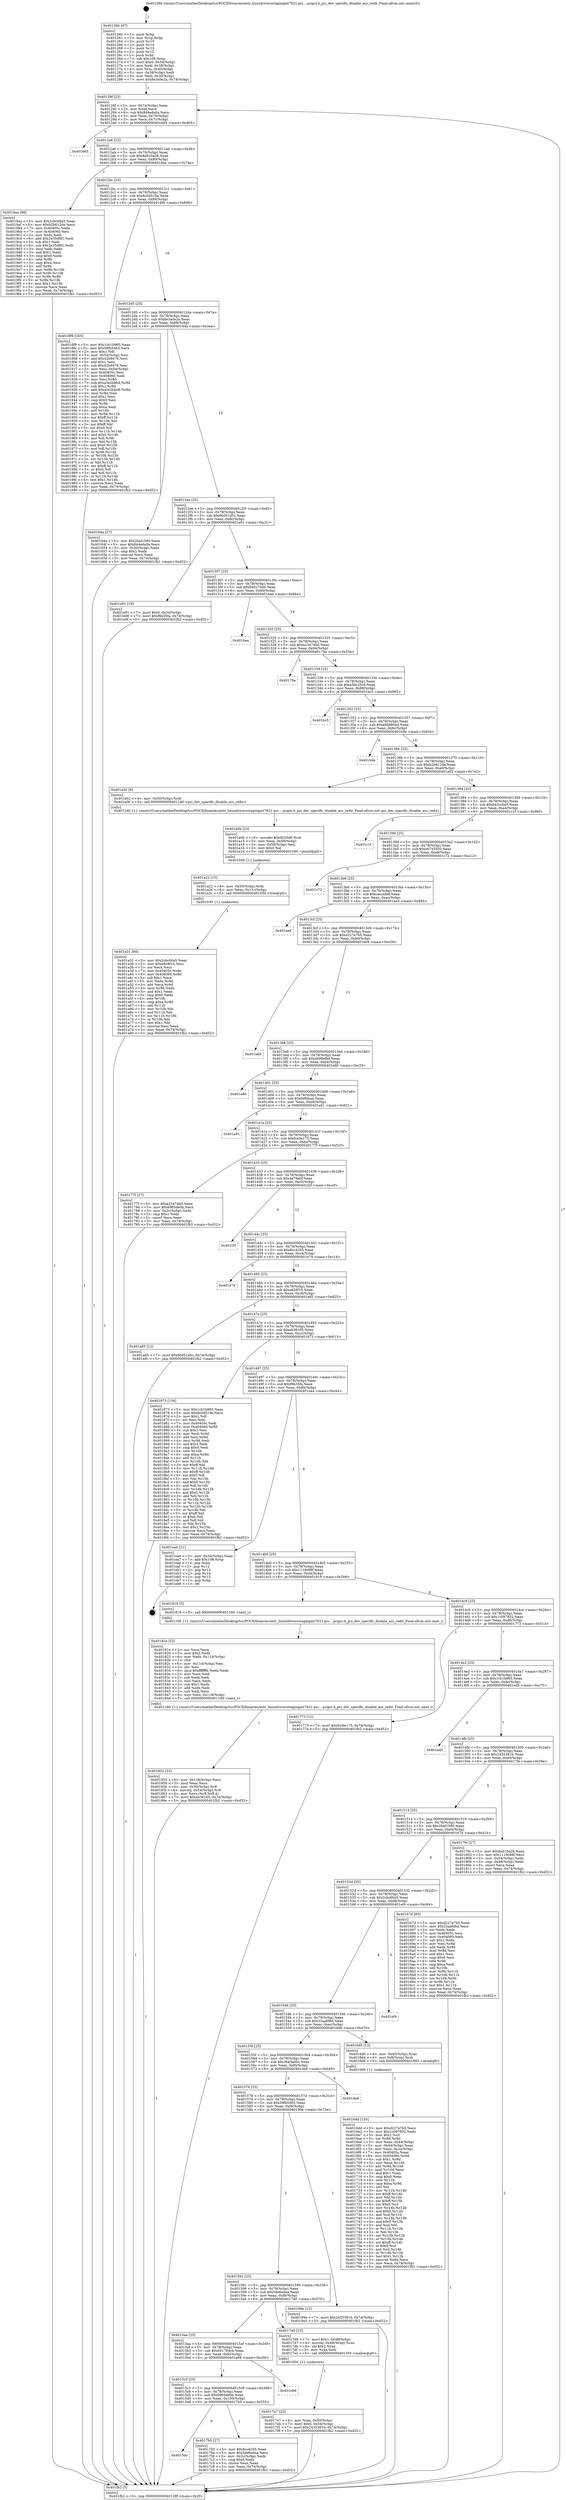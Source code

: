 digraph "0x401260" {
  label = "0x401260 (/mnt/c/Users/mathe/Desktop/tcc/POCII/binaries/extr_linuxdriversstagingmt7621-pci....pcipci.h_pci_dev_specific_disable_acs_redir_Final-ollvm.out::main(0))"
  labelloc = "t"
  node[shape=record]

  Entry [label="",width=0.3,height=0.3,shape=circle,fillcolor=black,style=filled]
  "0x40128f" [label="{
     0x40128f [23]\l
     | [instrs]\l
     &nbsp;&nbsp;0x40128f \<+3\>: mov -0x74(%rbp),%eax\l
     &nbsp;&nbsp;0x401292 \<+2\>: mov %eax,%ecx\l
     &nbsp;&nbsp;0x401294 \<+6\>: sub $0x844eda0a,%ecx\l
     &nbsp;&nbsp;0x40129a \<+3\>: mov %eax,-0x78(%rbp)\l
     &nbsp;&nbsp;0x40129d \<+3\>: mov %ecx,-0x7c(%rbp)\l
     &nbsp;&nbsp;0x4012a0 \<+6\>: je 0000000000401665 \<main+0x405\>\l
  }"]
  "0x401665" [label="{
     0x401665\l
  }", style=dashed]
  "0x4012a6" [label="{
     0x4012a6 [22]\l
     | [instrs]\l
     &nbsp;&nbsp;0x4012a6 \<+5\>: jmp 00000000004012ab \<main+0x4b\>\l
     &nbsp;&nbsp;0x4012ab \<+3\>: mov -0x78(%rbp),%eax\l
     &nbsp;&nbsp;0x4012ae \<+5\>: sub $0x8a910a28,%eax\l
     &nbsp;&nbsp;0x4012b3 \<+3\>: mov %eax,-0x80(%rbp)\l
     &nbsp;&nbsp;0x4012b6 \<+6\>: je 00000000004019aa \<main+0x74a\>\l
  }"]
  Exit [label="",width=0.3,height=0.3,shape=circle,fillcolor=black,style=filled,peripheries=2]
  "0x4019aa" [label="{
     0x4019aa [88]\l
     | [instrs]\l
     &nbsp;&nbsp;0x4019aa \<+5\>: mov $0x2cbc66a5,%eax\l
     &nbsp;&nbsp;0x4019af \<+5\>: mov $0xb2b612de,%ecx\l
     &nbsp;&nbsp;0x4019b4 \<+7\>: mov 0x40405c,%edx\l
     &nbsp;&nbsp;0x4019bb \<+7\>: mov 0x404060,%esi\l
     &nbsp;&nbsp;0x4019c2 \<+2\>: mov %edx,%edi\l
     &nbsp;&nbsp;0x4019c4 \<+6\>: add $0x2e35d9f1,%edi\l
     &nbsp;&nbsp;0x4019ca \<+3\>: sub $0x1,%edi\l
     &nbsp;&nbsp;0x4019cd \<+6\>: sub $0x2e35d9f1,%edi\l
     &nbsp;&nbsp;0x4019d3 \<+3\>: imul %edi,%edx\l
     &nbsp;&nbsp;0x4019d6 \<+3\>: and $0x1,%edx\l
     &nbsp;&nbsp;0x4019d9 \<+3\>: cmp $0x0,%edx\l
     &nbsp;&nbsp;0x4019dc \<+4\>: sete %r8b\l
     &nbsp;&nbsp;0x4019e0 \<+3\>: cmp $0xa,%esi\l
     &nbsp;&nbsp;0x4019e3 \<+4\>: setl %r9b\l
     &nbsp;&nbsp;0x4019e7 \<+3\>: mov %r8b,%r10b\l
     &nbsp;&nbsp;0x4019ea \<+3\>: and %r9b,%r10b\l
     &nbsp;&nbsp;0x4019ed \<+3\>: xor %r9b,%r8b\l
     &nbsp;&nbsp;0x4019f0 \<+3\>: or %r8b,%r10b\l
     &nbsp;&nbsp;0x4019f3 \<+4\>: test $0x1,%r10b\l
     &nbsp;&nbsp;0x4019f7 \<+3\>: cmovne %ecx,%eax\l
     &nbsp;&nbsp;0x4019fa \<+3\>: mov %eax,-0x74(%rbp)\l
     &nbsp;&nbsp;0x4019fd \<+5\>: jmp 0000000000401fb2 \<main+0xd52\>\l
  }"]
  "0x4012bc" [label="{
     0x4012bc [25]\l
     | [instrs]\l
     &nbsp;&nbsp;0x4012bc \<+5\>: jmp 00000000004012c1 \<main+0x61\>\l
     &nbsp;&nbsp;0x4012c1 \<+3\>: mov -0x78(%rbp),%eax\l
     &nbsp;&nbsp;0x4012c4 \<+5\>: sub $0x8c0d519a,%eax\l
     &nbsp;&nbsp;0x4012c9 \<+6\>: mov %eax,-0x84(%rbp)\l
     &nbsp;&nbsp;0x4012cf \<+6\>: je 00000000004018f9 \<main+0x699\>\l
  }"]
  "0x401a31" [label="{
     0x401a31 [84]\l
     | [instrs]\l
     &nbsp;&nbsp;0x401a31 \<+5\>: mov $0x2cbc66a5,%eax\l
     &nbsp;&nbsp;0x401a36 \<+5\>: mov $0xe828f10,%esi\l
     &nbsp;&nbsp;0x401a3b \<+2\>: xor %ecx,%ecx\l
     &nbsp;&nbsp;0x401a3d \<+7\>: mov 0x40405c,%edx\l
     &nbsp;&nbsp;0x401a44 \<+8\>: mov 0x404060,%r8d\l
     &nbsp;&nbsp;0x401a4c \<+3\>: sub $0x1,%ecx\l
     &nbsp;&nbsp;0x401a4f \<+3\>: mov %edx,%r9d\l
     &nbsp;&nbsp;0x401a52 \<+3\>: add %ecx,%r9d\l
     &nbsp;&nbsp;0x401a55 \<+4\>: imul %r9d,%edx\l
     &nbsp;&nbsp;0x401a59 \<+3\>: and $0x1,%edx\l
     &nbsp;&nbsp;0x401a5c \<+3\>: cmp $0x0,%edx\l
     &nbsp;&nbsp;0x401a5f \<+4\>: sete %r10b\l
     &nbsp;&nbsp;0x401a63 \<+4\>: cmp $0xa,%r8d\l
     &nbsp;&nbsp;0x401a67 \<+4\>: setl %r11b\l
     &nbsp;&nbsp;0x401a6b \<+3\>: mov %r10b,%bl\l
     &nbsp;&nbsp;0x401a6e \<+3\>: and %r11b,%bl\l
     &nbsp;&nbsp;0x401a71 \<+3\>: xor %r11b,%r10b\l
     &nbsp;&nbsp;0x401a74 \<+3\>: or %r10b,%bl\l
     &nbsp;&nbsp;0x401a77 \<+3\>: test $0x1,%bl\l
     &nbsp;&nbsp;0x401a7a \<+3\>: cmovne %esi,%eax\l
     &nbsp;&nbsp;0x401a7d \<+3\>: mov %eax,-0x74(%rbp)\l
     &nbsp;&nbsp;0x401a80 \<+5\>: jmp 0000000000401fb2 \<main+0xd52\>\l
  }"]
  "0x4018f9" [label="{
     0x4018f9 [165]\l
     | [instrs]\l
     &nbsp;&nbsp;0x4018f9 \<+5\>: mov $0x1cb1b965,%eax\l
     &nbsp;&nbsp;0x4018fe \<+5\>: mov $0x59fb5463,%ecx\l
     &nbsp;&nbsp;0x401903 \<+2\>: mov $0x1,%dl\l
     &nbsp;&nbsp;0x401905 \<+3\>: mov -0x54(%rbp),%esi\l
     &nbsp;&nbsp;0x401908 \<+6\>: add $0x42b9476,%esi\l
     &nbsp;&nbsp;0x40190e \<+3\>: add $0x1,%esi\l
     &nbsp;&nbsp;0x401911 \<+6\>: sub $0x42b9476,%esi\l
     &nbsp;&nbsp;0x401917 \<+3\>: mov %esi,-0x54(%rbp)\l
     &nbsp;&nbsp;0x40191a \<+7\>: mov 0x40405c,%esi\l
     &nbsp;&nbsp;0x401921 \<+7\>: mov 0x404060,%edi\l
     &nbsp;&nbsp;0x401928 \<+3\>: mov %esi,%r8d\l
     &nbsp;&nbsp;0x40192b \<+7\>: sub $0xa3e2bbb8,%r8d\l
     &nbsp;&nbsp;0x401932 \<+4\>: sub $0x1,%r8d\l
     &nbsp;&nbsp;0x401936 \<+7\>: add $0xa3e2bbb8,%r8d\l
     &nbsp;&nbsp;0x40193d \<+4\>: imul %r8d,%esi\l
     &nbsp;&nbsp;0x401941 \<+3\>: and $0x1,%esi\l
     &nbsp;&nbsp;0x401944 \<+3\>: cmp $0x0,%esi\l
     &nbsp;&nbsp;0x401947 \<+4\>: sete %r9b\l
     &nbsp;&nbsp;0x40194b \<+3\>: cmp $0xa,%edi\l
     &nbsp;&nbsp;0x40194e \<+4\>: setl %r10b\l
     &nbsp;&nbsp;0x401952 \<+3\>: mov %r9b,%r11b\l
     &nbsp;&nbsp;0x401955 \<+4\>: xor $0xff,%r11b\l
     &nbsp;&nbsp;0x401959 \<+3\>: mov %r10b,%bl\l
     &nbsp;&nbsp;0x40195c \<+3\>: xor $0xff,%bl\l
     &nbsp;&nbsp;0x40195f \<+3\>: xor $0x0,%dl\l
     &nbsp;&nbsp;0x401962 \<+3\>: mov %r11b,%r14b\l
     &nbsp;&nbsp;0x401965 \<+4\>: and $0x0,%r14b\l
     &nbsp;&nbsp;0x401969 \<+3\>: and %dl,%r9b\l
     &nbsp;&nbsp;0x40196c \<+3\>: mov %bl,%r15b\l
     &nbsp;&nbsp;0x40196f \<+4\>: and $0x0,%r15b\l
     &nbsp;&nbsp;0x401973 \<+3\>: and %dl,%r10b\l
     &nbsp;&nbsp;0x401976 \<+3\>: or %r9b,%r14b\l
     &nbsp;&nbsp;0x401979 \<+3\>: or %r10b,%r15b\l
     &nbsp;&nbsp;0x40197c \<+3\>: xor %r15b,%r14b\l
     &nbsp;&nbsp;0x40197f \<+3\>: or %bl,%r11b\l
     &nbsp;&nbsp;0x401982 \<+4\>: xor $0xff,%r11b\l
     &nbsp;&nbsp;0x401986 \<+3\>: or $0x0,%dl\l
     &nbsp;&nbsp;0x401989 \<+3\>: and %dl,%r11b\l
     &nbsp;&nbsp;0x40198c \<+3\>: or %r11b,%r14b\l
     &nbsp;&nbsp;0x40198f \<+4\>: test $0x1,%r14b\l
     &nbsp;&nbsp;0x401993 \<+3\>: cmovne %ecx,%eax\l
     &nbsp;&nbsp;0x401996 \<+3\>: mov %eax,-0x74(%rbp)\l
     &nbsp;&nbsp;0x401999 \<+5\>: jmp 0000000000401fb2 \<main+0xd52\>\l
  }"]
  "0x4012d5" [label="{
     0x4012d5 [25]\l
     | [instrs]\l
     &nbsp;&nbsp;0x4012d5 \<+5\>: jmp 00000000004012da \<main+0x7a\>\l
     &nbsp;&nbsp;0x4012da \<+3\>: mov -0x78(%rbp),%eax\l
     &nbsp;&nbsp;0x4012dd \<+5\>: sub $0x8e3a0e2a,%eax\l
     &nbsp;&nbsp;0x4012e2 \<+6\>: mov %eax,-0x88(%rbp)\l
     &nbsp;&nbsp;0x4012e8 \<+6\>: je 000000000040164a \<main+0x3ea\>\l
  }"]
  "0x401a22" [label="{
     0x401a22 [15]\l
     | [instrs]\l
     &nbsp;&nbsp;0x401a22 \<+4\>: mov -0x50(%rbp),%rdi\l
     &nbsp;&nbsp;0x401a26 \<+6\>: mov %eax,-0x11c(%rbp)\l
     &nbsp;&nbsp;0x401a2c \<+5\>: call 0000000000401030 \<free@plt\>\l
     | [calls]\l
     &nbsp;&nbsp;0x401030 \{1\} (unknown)\l
  }"]
  "0x40164a" [label="{
     0x40164a [27]\l
     | [instrs]\l
     &nbsp;&nbsp;0x40164a \<+5\>: mov $0x2baf1580,%eax\l
     &nbsp;&nbsp;0x40164f \<+5\>: mov $0x844eda0a,%ecx\l
     &nbsp;&nbsp;0x401654 \<+3\>: mov -0x30(%rbp),%edx\l
     &nbsp;&nbsp;0x401657 \<+3\>: cmp $0x2,%edx\l
     &nbsp;&nbsp;0x40165a \<+3\>: cmovne %ecx,%eax\l
     &nbsp;&nbsp;0x40165d \<+3\>: mov %eax,-0x74(%rbp)\l
     &nbsp;&nbsp;0x401660 \<+5\>: jmp 0000000000401fb2 \<main+0xd52\>\l
  }"]
  "0x4012ee" [label="{
     0x4012ee [25]\l
     | [instrs]\l
     &nbsp;&nbsp;0x4012ee \<+5\>: jmp 00000000004012f3 \<main+0x93\>\l
     &nbsp;&nbsp;0x4012f3 \<+3\>: mov -0x78(%rbp),%eax\l
     &nbsp;&nbsp;0x4012f6 \<+5\>: sub $0x90d51d5c,%eax\l
     &nbsp;&nbsp;0x4012fb \<+6\>: mov %eax,-0x8c(%rbp)\l
     &nbsp;&nbsp;0x401301 \<+6\>: je 0000000000401e91 \<main+0xc31\>\l
  }"]
  "0x401fb2" [label="{
     0x401fb2 [5]\l
     | [instrs]\l
     &nbsp;&nbsp;0x401fb2 \<+5\>: jmp 000000000040128f \<main+0x2f\>\l
  }"]
  "0x401260" [label="{
     0x401260 [47]\l
     | [instrs]\l
     &nbsp;&nbsp;0x401260 \<+1\>: push %rbp\l
     &nbsp;&nbsp;0x401261 \<+3\>: mov %rsp,%rbp\l
     &nbsp;&nbsp;0x401264 \<+2\>: push %r15\l
     &nbsp;&nbsp;0x401266 \<+2\>: push %r14\l
     &nbsp;&nbsp;0x401268 \<+2\>: push %r13\l
     &nbsp;&nbsp;0x40126a \<+2\>: push %r12\l
     &nbsp;&nbsp;0x40126c \<+1\>: push %rbx\l
     &nbsp;&nbsp;0x40126d \<+7\>: sub $0x108,%rsp\l
     &nbsp;&nbsp;0x401274 \<+7\>: movl $0x0,-0x34(%rbp)\l
     &nbsp;&nbsp;0x40127b \<+3\>: mov %edi,-0x38(%rbp)\l
     &nbsp;&nbsp;0x40127e \<+4\>: mov %rsi,-0x40(%rbp)\l
     &nbsp;&nbsp;0x401282 \<+3\>: mov -0x38(%rbp),%edi\l
     &nbsp;&nbsp;0x401285 \<+3\>: mov %edi,-0x30(%rbp)\l
     &nbsp;&nbsp;0x401288 \<+7\>: movl $0x8e3a0e2a,-0x74(%rbp)\l
  }"]
  "0x401a0b" [label="{
     0x401a0b [23]\l
     | [instrs]\l
     &nbsp;&nbsp;0x401a0b \<+10\>: movabs $0x4020d6,%rdi\l
     &nbsp;&nbsp;0x401a15 \<+3\>: mov %eax,-0x58(%rbp)\l
     &nbsp;&nbsp;0x401a18 \<+3\>: mov -0x58(%rbp),%esi\l
     &nbsp;&nbsp;0x401a1b \<+2\>: mov $0x0,%al\l
     &nbsp;&nbsp;0x401a1d \<+5\>: call 0000000000401040 \<printf@plt\>\l
     | [calls]\l
     &nbsp;&nbsp;0x401040 \{1\} (unknown)\l
  }"]
  "0x401e91" [label="{
     0x401e91 [19]\l
     | [instrs]\l
     &nbsp;&nbsp;0x401e91 \<+7\>: movl $0x0,-0x34(%rbp)\l
     &nbsp;&nbsp;0x401e98 \<+7\>: movl $0xf6b35fa,-0x74(%rbp)\l
     &nbsp;&nbsp;0x401e9f \<+5\>: jmp 0000000000401fb2 \<main+0xd52\>\l
  }"]
  "0x401307" [label="{
     0x401307 [25]\l
     | [instrs]\l
     &nbsp;&nbsp;0x401307 \<+5\>: jmp 000000000040130c \<main+0xac\>\l
     &nbsp;&nbsp;0x40130c \<+3\>: mov -0x78(%rbp),%eax\l
     &nbsp;&nbsp;0x40130f \<+5\>: sub $0x940270d6,%eax\l
     &nbsp;&nbsp;0x401314 \<+6\>: mov %eax,-0x90(%rbp)\l
     &nbsp;&nbsp;0x40131a \<+6\>: je 0000000000401baa \<main+0x94a\>\l
  }"]
  "0x401852" [label="{
     0x401852 [33]\l
     | [instrs]\l
     &nbsp;&nbsp;0x401852 \<+6\>: mov -0x118(%rbp),%ecx\l
     &nbsp;&nbsp;0x401858 \<+3\>: imul %eax,%ecx\l
     &nbsp;&nbsp;0x40185b \<+4\>: mov -0x50(%rbp),%r8\l
     &nbsp;&nbsp;0x40185f \<+4\>: movslq -0x54(%rbp),%r9\l
     &nbsp;&nbsp;0x401863 \<+4\>: mov %ecx,(%r8,%r9,4)\l
     &nbsp;&nbsp;0x401867 \<+7\>: movl $0xeb36165,-0x74(%rbp)\l
     &nbsp;&nbsp;0x40186e \<+5\>: jmp 0000000000401fb2 \<main+0xd52\>\l
  }"]
  "0x401baa" [label="{
     0x401baa\l
  }", style=dashed]
  "0x401320" [label="{
     0x401320 [25]\l
     | [instrs]\l
     &nbsp;&nbsp;0x401320 \<+5\>: jmp 0000000000401325 \<main+0xc5\>\l
     &nbsp;&nbsp;0x401325 \<+3\>: mov -0x78(%rbp),%eax\l
     &nbsp;&nbsp;0x401328 \<+5\>: sub $0xa23474b0,%eax\l
     &nbsp;&nbsp;0x40132d \<+6\>: mov %eax,-0x94(%rbp)\l
     &nbsp;&nbsp;0x401333 \<+6\>: je 000000000040179a \<main+0x53a\>\l
  }"]
  "0x40181e" [label="{
     0x40181e [52]\l
     | [instrs]\l
     &nbsp;&nbsp;0x40181e \<+2\>: xor %ecx,%ecx\l
     &nbsp;&nbsp;0x401820 \<+5\>: mov $0x2,%edx\l
     &nbsp;&nbsp;0x401825 \<+6\>: mov %edx,-0x114(%rbp)\l
     &nbsp;&nbsp;0x40182b \<+1\>: cltd\l
     &nbsp;&nbsp;0x40182c \<+6\>: mov -0x114(%rbp),%esi\l
     &nbsp;&nbsp;0x401832 \<+2\>: idiv %esi\l
     &nbsp;&nbsp;0x401834 \<+6\>: imul $0xfffffffe,%edx,%edx\l
     &nbsp;&nbsp;0x40183a \<+2\>: mov %ecx,%edi\l
     &nbsp;&nbsp;0x40183c \<+2\>: sub %edx,%edi\l
     &nbsp;&nbsp;0x40183e \<+2\>: mov %ecx,%edx\l
     &nbsp;&nbsp;0x401840 \<+3\>: sub $0x1,%edx\l
     &nbsp;&nbsp;0x401843 \<+2\>: add %edx,%edi\l
     &nbsp;&nbsp;0x401845 \<+2\>: sub %edi,%ecx\l
     &nbsp;&nbsp;0x401847 \<+6\>: mov %ecx,-0x118(%rbp)\l
     &nbsp;&nbsp;0x40184d \<+5\>: call 0000000000401160 \<next_i\>\l
     | [calls]\l
     &nbsp;&nbsp;0x401160 \{1\} (/mnt/c/Users/mathe/Desktop/tcc/POCII/binaries/extr_linuxdriversstagingmt7621-pci....pcipci.h_pci_dev_specific_disable_acs_redir_Final-ollvm.out::next_i)\l
  }"]
  "0x40179a" [label="{
     0x40179a\l
  }", style=dashed]
  "0x401339" [label="{
     0x401339 [25]\l
     | [instrs]\l
     &nbsp;&nbsp;0x401339 \<+5\>: jmp 000000000040133e \<main+0xde\>\l
     &nbsp;&nbsp;0x40133e \<+3\>: mov -0x78(%rbp),%eax\l
     &nbsp;&nbsp;0x401341 \<+5\>: sub $0xa3bc25c8,%eax\l
     &nbsp;&nbsp;0x401346 \<+6\>: mov %eax,-0x98(%rbp)\l
     &nbsp;&nbsp;0x40134c \<+6\>: je 0000000000401bc5 \<main+0x965\>\l
  }"]
  "0x4017e7" [label="{
     0x4017e7 [23]\l
     | [instrs]\l
     &nbsp;&nbsp;0x4017e7 \<+4\>: mov %rax,-0x50(%rbp)\l
     &nbsp;&nbsp;0x4017eb \<+7\>: movl $0x0,-0x54(%rbp)\l
     &nbsp;&nbsp;0x4017f2 \<+7\>: movl $0x2435381b,-0x74(%rbp)\l
     &nbsp;&nbsp;0x4017f9 \<+5\>: jmp 0000000000401fb2 \<main+0xd52\>\l
  }"]
  "0x401bc5" [label="{
     0x401bc5\l
  }", style=dashed]
  "0x401352" [label="{
     0x401352 [25]\l
     | [instrs]\l
     &nbsp;&nbsp;0x401352 \<+5\>: jmp 0000000000401357 \<main+0xf7\>\l
     &nbsp;&nbsp;0x401357 \<+3\>: mov -0x78(%rbp),%eax\l
     &nbsp;&nbsp;0x40135a \<+5\>: sub $0xa9d980ad,%eax\l
     &nbsp;&nbsp;0x40135f \<+6\>: mov %eax,-0x9c(%rbp)\l
     &nbsp;&nbsp;0x401365 \<+6\>: je 0000000000401b9e \<main+0x93e\>\l
  }"]
  "0x4015dc" [label="{
     0x4015dc\l
  }", style=dashed]
  "0x401b9e" [label="{
     0x401b9e\l
  }", style=dashed]
  "0x40136b" [label="{
     0x40136b [25]\l
     | [instrs]\l
     &nbsp;&nbsp;0x40136b \<+5\>: jmp 0000000000401370 \<main+0x110\>\l
     &nbsp;&nbsp;0x401370 \<+3\>: mov -0x78(%rbp),%eax\l
     &nbsp;&nbsp;0x401373 \<+5\>: sub $0xb2b612de,%eax\l
     &nbsp;&nbsp;0x401378 \<+6\>: mov %eax,-0xa0(%rbp)\l
     &nbsp;&nbsp;0x40137e \<+6\>: je 0000000000401a02 \<main+0x7a2\>\l
  }"]
  "0x4017b5" [label="{
     0x4017b5 [27]\l
     | [instrs]\l
     &nbsp;&nbsp;0x4017b5 \<+5\>: mov $0x8cc4255,%eax\l
     &nbsp;&nbsp;0x4017ba \<+5\>: mov $0x5de6edaa,%ecx\l
     &nbsp;&nbsp;0x4017bf \<+3\>: mov -0x2c(%rbp),%edx\l
     &nbsp;&nbsp;0x4017c2 \<+3\>: cmp $0x0,%edx\l
     &nbsp;&nbsp;0x4017c5 \<+3\>: cmove %ecx,%eax\l
     &nbsp;&nbsp;0x4017c8 \<+3\>: mov %eax,-0x74(%rbp)\l
     &nbsp;&nbsp;0x4017cb \<+5\>: jmp 0000000000401fb2 \<main+0xd52\>\l
  }"]
  "0x401a02" [label="{
     0x401a02 [9]\l
     | [instrs]\l
     &nbsp;&nbsp;0x401a02 \<+4\>: mov -0x50(%rbp),%rdi\l
     &nbsp;&nbsp;0x401a06 \<+5\>: call 0000000000401240 \<pci_dev_specific_disable_acs_redir\>\l
     | [calls]\l
     &nbsp;&nbsp;0x401240 \{1\} (/mnt/c/Users/mathe/Desktop/tcc/POCII/binaries/extr_linuxdriversstagingmt7621-pci....pcipci.h_pci_dev_specific_disable_acs_redir_Final-ollvm.out::pci_dev_specific_disable_acs_redir)\l
  }"]
  "0x401384" [label="{
     0x401384 [25]\l
     | [instrs]\l
     &nbsp;&nbsp;0x401384 \<+5\>: jmp 0000000000401389 \<main+0x129\>\l
     &nbsp;&nbsp;0x401389 \<+3\>: mov -0x78(%rbp),%eax\l
     &nbsp;&nbsp;0x40138c \<+5\>: sub $0xb43ccbe5,%eax\l
     &nbsp;&nbsp;0x401391 \<+6\>: mov %eax,-0xa4(%rbp)\l
     &nbsp;&nbsp;0x401397 \<+6\>: je 0000000000401c1f \<main+0x9bf\>\l
  }"]
  "0x4015c3" [label="{
     0x4015c3 [25]\l
     | [instrs]\l
     &nbsp;&nbsp;0x4015c3 \<+5\>: jmp 00000000004015c8 \<main+0x368\>\l
     &nbsp;&nbsp;0x4015c8 \<+3\>: mov -0x78(%rbp),%eax\l
     &nbsp;&nbsp;0x4015cb \<+5\>: sub $0x6965de0b,%eax\l
     &nbsp;&nbsp;0x4015d0 \<+6\>: mov %eax,-0x100(%rbp)\l
     &nbsp;&nbsp;0x4015d6 \<+6\>: je 00000000004017b5 \<main+0x555\>\l
  }"]
  "0x401c1f" [label="{
     0x401c1f\l
  }", style=dashed]
  "0x40139d" [label="{
     0x40139d [25]\l
     | [instrs]\l
     &nbsp;&nbsp;0x40139d \<+5\>: jmp 00000000004013a2 \<main+0x142\>\l
     &nbsp;&nbsp;0x4013a2 \<+3\>: mov -0x78(%rbp),%eax\l
     &nbsp;&nbsp;0x4013a5 \<+5\>: sub $0xc6745505,%eax\l
     &nbsp;&nbsp;0x4013aa \<+6\>: mov %eax,-0xa8(%rbp)\l
     &nbsp;&nbsp;0x4013b0 \<+6\>: je 0000000000401c72 \<main+0xa12\>\l
  }"]
  "0x401e68" [label="{
     0x401e68\l
  }", style=dashed]
  "0x401c72" [label="{
     0x401c72\l
  }", style=dashed]
  "0x4013b6" [label="{
     0x4013b6 [25]\l
     | [instrs]\l
     &nbsp;&nbsp;0x4013b6 \<+5\>: jmp 00000000004013bb \<main+0x15b\>\l
     &nbsp;&nbsp;0x4013bb \<+3\>: mov -0x78(%rbp),%eax\l
     &nbsp;&nbsp;0x4013be \<+5\>: sub $0xceccebef,%eax\l
     &nbsp;&nbsp;0x4013c3 \<+6\>: mov %eax,-0xac(%rbp)\l
     &nbsp;&nbsp;0x4013c9 \<+6\>: je 0000000000401ae4 \<main+0x884\>\l
  }"]
  "0x4015aa" [label="{
     0x4015aa [25]\l
     | [instrs]\l
     &nbsp;&nbsp;0x4015aa \<+5\>: jmp 00000000004015af \<main+0x34f\>\l
     &nbsp;&nbsp;0x4015af \<+3\>: mov -0x78(%rbp),%eax\l
     &nbsp;&nbsp;0x4015b2 \<+5\>: sub $0x691784cb,%eax\l
     &nbsp;&nbsp;0x4015b7 \<+6\>: mov %eax,-0xfc(%rbp)\l
     &nbsp;&nbsp;0x4015bd \<+6\>: je 0000000000401e68 \<main+0xc08\>\l
  }"]
  "0x401ae4" [label="{
     0x401ae4\l
  }", style=dashed]
  "0x4013cf" [label="{
     0x4013cf [25]\l
     | [instrs]\l
     &nbsp;&nbsp;0x4013cf \<+5\>: jmp 00000000004013d4 \<main+0x174\>\l
     &nbsp;&nbsp;0x4013d4 \<+3\>: mov -0x78(%rbp),%eax\l
     &nbsp;&nbsp;0x4013d7 \<+5\>: sub $0xd227e7b5,%eax\l
     &nbsp;&nbsp;0x4013dc \<+6\>: mov %eax,-0xb0(%rbp)\l
     &nbsp;&nbsp;0x4013e2 \<+6\>: je 0000000000401eb9 \<main+0xc59\>\l
  }"]
  "0x4017d0" [label="{
     0x4017d0 [23]\l
     | [instrs]\l
     &nbsp;&nbsp;0x4017d0 \<+7\>: movl $0x1,-0x48(%rbp)\l
     &nbsp;&nbsp;0x4017d7 \<+4\>: movslq -0x48(%rbp),%rax\l
     &nbsp;&nbsp;0x4017db \<+4\>: shl $0x2,%rax\l
     &nbsp;&nbsp;0x4017df \<+3\>: mov %rax,%rdi\l
     &nbsp;&nbsp;0x4017e2 \<+5\>: call 0000000000401050 \<malloc@plt\>\l
     | [calls]\l
     &nbsp;&nbsp;0x401050 \{1\} (unknown)\l
  }"]
  "0x401eb9" [label="{
     0x401eb9\l
  }", style=dashed]
  "0x4013e8" [label="{
     0x4013e8 [25]\l
     | [instrs]\l
     &nbsp;&nbsp;0x4013e8 \<+5\>: jmp 00000000004013ed \<main+0x18d\>\l
     &nbsp;&nbsp;0x4013ed \<+3\>: mov -0x78(%rbp),%eax\l
     &nbsp;&nbsp;0x4013f0 \<+5\>: sub $0xeb96efbd,%eax\l
     &nbsp;&nbsp;0x4013f5 \<+6\>: mov %eax,-0xb4(%rbp)\l
     &nbsp;&nbsp;0x4013fb \<+6\>: je 0000000000401e80 \<main+0xc20\>\l
  }"]
  "0x401591" [label="{
     0x401591 [25]\l
     | [instrs]\l
     &nbsp;&nbsp;0x401591 \<+5\>: jmp 0000000000401596 \<main+0x336\>\l
     &nbsp;&nbsp;0x401596 \<+3\>: mov -0x78(%rbp),%eax\l
     &nbsp;&nbsp;0x401599 \<+5\>: sub $0x5de6edaa,%eax\l
     &nbsp;&nbsp;0x40159e \<+6\>: mov %eax,-0xf8(%rbp)\l
     &nbsp;&nbsp;0x4015a4 \<+6\>: je 00000000004017d0 \<main+0x570\>\l
  }"]
  "0x401e80" [label="{
     0x401e80\l
  }", style=dashed]
  "0x401401" [label="{
     0x401401 [25]\l
     | [instrs]\l
     &nbsp;&nbsp;0x401401 \<+5\>: jmp 0000000000401406 \<main+0x1a6\>\l
     &nbsp;&nbsp;0x401406 \<+3\>: mov -0x78(%rbp),%eax\l
     &nbsp;&nbsp;0x401409 \<+5\>: sub $0xf4f6fcaa,%eax\l
     &nbsp;&nbsp;0x40140e \<+6\>: mov %eax,-0xb8(%rbp)\l
     &nbsp;&nbsp;0x401414 \<+6\>: je 0000000000401a91 \<main+0x831\>\l
  }"]
  "0x40199e" [label="{
     0x40199e [12]\l
     | [instrs]\l
     &nbsp;&nbsp;0x40199e \<+7\>: movl $0x2435381b,-0x74(%rbp)\l
     &nbsp;&nbsp;0x4019a5 \<+5\>: jmp 0000000000401fb2 \<main+0xd52\>\l
  }"]
  "0x401a91" [label="{
     0x401a91\l
  }", style=dashed]
  "0x40141a" [label="{
     0x40141a [25]\l
     | [instrs]\l
     &nbsp;&nbsp;0x40141a \<+5\>: jmp 000000000040141f \<main+0x1bf\>\l
     &nbsp;&nbsp;0x40141f \<+3\>: mov -0x78(%rbp),%eax\l
     &nbsp;&nbsp;0x401422 \<+5\>: sub $0xfce9e175,%eax\l
     &nbsp;&nbsp;0x401427 \<+6\>: mov %eax,-0xbc(%rbp)\l
     &nbsp;&nbsp;0x40142d \<+6\>: je 000000000040177f \<main+0x51f\>\l
  }"]
  "0x401578" [label="{
     0x401578 [25]\l
     | [instrs]\l
     &nbsp;&nbsp;0x401578 \<+5\>: jmp 000000000040157d \<main+0x31d\>\l
     &nbsp;&nbsp;0x40157d \<+3\>: mov -0x78(%rbp),%eax\l
     &nbsp;&nbsp;0x401580 \<+5\>: sub $0x59fb5463,%eax\l
     &nbsp;&nbsp;0x401585 \<+6\>: mov %eax,-0xf4(%rbp)\l
     &nbsp;&nbsp;0x40158b \<+6\>: je 000000000040199e \<main+0x73e\>\l
  }"]
  "0x40177f" [label="{
     0x40177f [27]\l
     | [instrs]\l
     &nbsp;&nbsp;0x40177f \<+5\>: mov $0xa23474b0,%eax\l
     &nbsp;&nbsp;0x401784 \<+5\>: mov $0x6965de0b,%ecx\l
     &nbsp;&nbsp;0x401789 \<+3\>: mov -0x2c(%rbp),%edx\l
     &nbsp;&nbsp;0x40178c \<+3\>: cmp $0x1,%edx\l
     &nbsp;&nbsp;0x40178f \<+3\>: cmovl %ecx,%eax\l
     &nbsp;&nbsp;0x401792 \<+3\>: mov %eax,-0x74(%rbp)\l
     &nbsp;&nbsp;0x401795 \<+5\>: jmp 0000000000401fb2 \<main+0xd52\>\l
  }"]
  "0x401433" [label="{
     0x401433 [25]\l
     | [instrs]\l
     &nbsp;&nbsp;0x401433 \<+5\>: jmp 0000000000401438 \<main+0x1d8\>\l
     &nbsp;&nbsp;0x401438 \<+3\>: mov -0x78(%rbp),%eax\l
     &nbsp;&nbsp;0x40143b \<+5\>: sub $0x4a79abf,%eax\l
     &nbsp;&nbsp;0x401440 \<+6\>: mov %eax,-0xc0(%rbp)\l
     &nbsp;&nbsp;0x401446 \<+6\>: je 0000000000401f2f \<main+0xccf\>\l
  }"]
  "0x401da9" [label="{
     0x401da9\l
  }", style=dashed]
  "0x401f2f" [label="{
     0x401f2f\l
  }", style=dashed]
  "0x40144c" [label="{
     0x40144c [25]\l
     | [instrs]\l
     &nbsp;&nbsp;0x40144c \<+5\>: jmp 0000000000401451 \<main+0x1f1\>\l
     &nbsp;&nbsp;0x401451 \<+3\>: mov -0x78(%rbp),%eax\l
     &nbsp;&nbsp;0x401454 \<+5\>: sub $0x8cc4255,%eax\l
     &nbsp;&nbsp;0x401459 \<+6\>: mov %eax,-0xc4(%rbp)\l
     &nbsp;&nbsp;0x40145f \<+6\>: je 0000000000401e74 \<main+0xc14\>\l
  }"]
  "0x4016dd" [label="{
     0x4016dd [150]\l
     | [instrs]\l
     &nbsp;&nbsp;0x4016dd \<+5\>: mov $0xd227e7b5,%ecx\l
     &nbsp;&nbsp;0x4016e2 \<+5\>: mov $0x1c097832,%edx\l
     &nbsp;&nbsp;0x4016e7 \<+3\>: mov $0x1,%sil\l
     &nbsp;&nbsp;0x4016ea \<+3\>: xor %r8d,%r8d\l
     &nbsp;&nbsp;0x4016ed \<+3\>: mov %eax,-0x44(%rbp)\l
     &nbsp;&nbsp;0x4016f0 \<+3\>: mov -0x44(%rbp),%eax\l
     &nbsp;&nbsp;0x4016f3 \<+3\>: mov %eax,-0x2c(%rbp)\l
     &nbsp;&nbsp;0x4016f6 \<+7\>: mov 0x40405c,%eax\l
     &nbsp;&nbsp;0x4016fd \<+8\>: mov 0x404060,%r9d\l
     &nbsp;&nbsp;0x401705 \<+4\>: sub $0x1,%r8d\l
     &nbsp;&nbsp;0x401709 \<+3\>: mov %eax,%r10d\l
     &nbsp;&nbsp;0x40170c \<+3\>: add %r8d,%r10d\l
     &nbsp;&nbsp;0x40170f \<+4\>: imul %r10d,%eax\l
     &nbsp;&nbsp;0x401713 \<+3\>: and $0x1,%eax\l
     &nbsp;&nbsp;0x401716 \<+3\>: cmp $0x0,%eax\l
     &nbsp;&nbsp;0x401719 \<+4\>: sete %r11b\l
     &nbsp;&nbsp;0x40171d \<+4\>: cmp $0xa,%r9d\l
     &nbsp;&nbsp;0x401721 \<+3\>: setl %bl\l
     &nbsp;&nbsp;0x401724 \<+3\>: mov %r11b,%r14b\l
     &nbsp;&nbsp;0x401727 \<+4\>: xor $0xff,%r14b\l
     &nbsp;&nbsp;0x40172b \<+3\>: mov %bl,%r15b\l
     &nbsp;&nbsp;0x40172e \<+4\>: xor $0xff,%r15b\l
     &nbsp;&nbsp;0x401732 \<+4\>: xor $0x0,%sil\l
     &nbsp;&nbsp;0x401736 \<+3\>: mov %r14b,%r12b\l
     &nbsp;&nbsp;0x401739 \<+4\>: and $0x0,%r12b\l
     &nbsp;&nbsp;0x40173d \<+3\>: and %sil,%r11b\l
     &nbsp;&nbsp;0x401740 \<+3\>: mov %r15b,%r13b\l
     &nbsp;&nbsp;0x401743 \<+4\>: and $0x0,%r13b\l
     &nbsp;&nbsp;0x401747 \<+3\>: and %sil,%bl\l
     &nbsp;&nbsp;0x40174a \<+3\>: or %r11b,%r12b\l
     &nbsp;&nbsp;0x40174d \<+3\>: or %bl,%r13b\l
     &nbsp;&nbsp;0x401750 \<+3\>: xor %r13b,%r12b\l
     &nbsp;&nbsp;0x401753 \<+3\>: or %r15b,%r14b\l
     &nbsp;&nbsp;0x401756 \<+4\>: xor $0xff,%r14b\l
     &nbsp;&nbsp;0x40175a \<+4\>: or $0x0,%sil\l
     &nbsp;&nbsp;0x40175e \<+3\>: and %sil,%r14b\l
     &nbsp;&nbsp;0x401761 \<+3\>: or %r14b,%r12b\l
     &nbsp;&nbsp;0x401764 \<+4\>: test $0x1,%r12b\l
     &nbsp;&nbsp;0x401768 \<+3\>: cmovne %edx,%ecx\l
     &nbsp;&nbsp;0x40176b \<+3\>: mov %ecx,-0x74(%rbp)\l
     &nbsp;&nbsp;0x40176e \<+5\>: jmp 0000000000401fb2 \<main+0xd52\>\l
  }"]
  "0x401e74" [label="{
     0x401e74\l
  }", style=dashed]
  "0x401465" [label="{
     0x401465 [25]\l
     | [instrs]\l
     &nbsp;&nbsp;0x401465 \<+5\>: jmp 000000000040146a \<main+0x20a\>\l
     &nbsp;&nbsp;0x40146a \<+3\>: mov -0x78(%rbp),%eax\l
     &nbsp;&nbsp;0x40146d \<+5\>: sub $0xe828f10,%eax\l
     &nbsp;&nbsp;0x401472 \<+6\>: mov %eax,-0xc8(%rbp)\l
     &nbsp;&nbsp;0x401478 \<+6\>: je 0000000000401a85 \<main+0x825\>\l
  }"]
  "0x40155f" [label="{
     0x40155f [25]\l
     | [instrs]\l
     &nbsp;&nbsp;0x40155f \<+5\>: jmp 0000000000401564 \<main+0x304\>\l
     &nbsp;&nbsp;0x401564 \<+3\>: mov -0x78(%rbp),%eax\l
     &nbsp;&nbsp;0x401567 \<+5\>: sub $0x3643aebc,%eax\l
     &nbsp;&nbsp;0x40156c \<+6\>: mov %eax,-0xf0(%rbp)\l
     &nbsp;&nbsp;0x401572 \<+6\>: je 0000000000401da9 \<main+0xb49\>\l
  }"]
  "0x401a85" [label="{
     0x401a85 [12]\l
     | [instrs]\l
     &nbsp;&nbsp;0x401a85 \<+7\>: movl $0x90d51d5c,-0x74(%rbp)\l
     &nbsp;&nbsp;0x401a8c \<+5\>: jmp 0000000000401fb2 \<main+0xd52\>\l
  }"]
  "0x40147e" [label="{
     0x40147e [25]\l
     | [instrs]\l
     &nbsp;&nbsp;0x40147e \<+5\>: jmp 0000000000401483 \<main+0x223\>\l
     &nbsp;&nbsp;0x401483 \<+3\>: mov -0x78(%rbp),%eax\l
     &nbsp;&nbsp;0x401486 \<+5\>: sub $0xeb36165,%eax\l
     &nbsp;&nbsp;0x40148b \<+6\>: mov %eax,-0xcc(%rbp)\l
     &nbsp;&nbsp;0x401491 \<+6\>: je 0000000000401873 \<main+0x613\>\l
  }"]
  "0x4016d0" [label="{
     0x4016d0 [13]\l
     | [instrs]\l
     &nbsp;&nbsp;0x4016d0 \<+4\>: mov -0x40(%rbp),%rax\l
     &nbsp;&nbsp;0x4016d4 \<+4\>: mov 0x8(%rax),%rdi\l
     &nbsp;&nbsp;0x4016d8 \<+5\>: call 0000000000401060 \<atoi@plt\>\l
     | [calls]\l
     &nbsp;&nbsp;0x401060 \{1\} (unknown)\l
  }"]
  "0x401873" [label="{
     0x401873 [134]\l
     | [instrs]\l
     &nbsp;&nbsp;0x401873 \<+5\>: mov $0x1cb1b965,%eax\l
     &nbsp;&nbsp;0x401878 \<+5\>: mov $0x8c0d519a,%ecx\l
     &nbsp;&nbsp;0x40187d \<+2\>: mov $0x1,%dl\l
     &nbsp;&nbsp;0x40187f \<+2\>: xor %esi,%esi\l
     &nbsp;&nbsp;0x401881 \<+7\>: mov 0x40405c,%edi\l
     &nbsp;&nbsp;0x401888 \<+8\>: mov 0x404060,%r8d\l
     &nbsp;&nbsp;0x401890 \<+3\>: sub $0x1,%esi\l
     &nbsp;&nbsp;0x401893 \<+3\>: mov %edi,%r9d\l
     &nbsp;&nbsp;0x401896 \<+3\>: add %esi,%r9d\l
     &nbsp;&nbsp;0x401899 \<+4\>: imul %r9d,%edi\l
     &nbsp;&nbsp;0x40189d \<+3\>: and $0x1,%edi\l
     &nbsp;&nbsp;0x4018a0 \<+3\>: cmp $0x0,%edi\l
     &nbsp;&nbsp;0x4018a3 \<+4\>: sete %r10b\l
     &nbsp;&nbsp;0x4018a7 \<+4\>: cmp $0xa,%r8d\l
     &nbsp;&nbsp;0x4018ab \<+4\>: setl %r11b\l
     &nbsp;&nbsp;0x4018af \<+3\>: mov %r10b,%bl\l
     &nbsp;&nbsp;0x4018b2 \<+3\>: xor $0xff,%bl\l
     &nbsp;&nbsp;0x4018b5 \<+3\>: mov %r11b,%r14b\l
     &nbsp;&nbsp;0x4018b8 \<+4\>: xor $0xff,%r14b\l
     &nbsp;&nbsp;0x4018bc \<+3\>: xor $0x0,%dl\l
     &nbsp;&nbsp;0x4018bf \<+3\>: mov %bl,%r15b\l
     &nbsp;&nbsp;0x4018c2 \<+4\>: and $0x0,%r15b\l
     &nbsp;&nbsp;0x4018c6 \<+3\>: and %dl,%r10b\l
     &nbsp;&nbsp;0x4018c9 \<+3\>: mov %r14b,%r12b\l
     &nbsp;&nbsp;0x4018cc \<+4\>: and $0x0,%r12b\l
     &nbsp;&nbsp;0x4018d0 \<+3\>: and %dl,%r11b\l
     &nbsp;&nbsp;0x4018d3 \<+3\>: or %r10b,%r15b\l
     &nbsp;&nbsp;0x4018d6 \<+3\>: or %r11b,%r12b\l
     &nbsp;&nbsp;0x4018d9 \<+3\>: xor %r12b,%r15b\l
     &nbsp;&nbsp;0x4018dc \<+3\>: or %r14b,%bl\l
     &nbsp;&nbsp;0x4018df \<+3\>: xor $0xff,%bl\l
     &nbsp;&nbsp;0x4018e2 \<+3\>: or $0x0,%dl\l
     &nbsp;&nbsp;0x4018e5 \<+2\>: and %dl,%bl\l
     &nbsp;&nbsp;0x4018e7 \<+3\>: or %bl,%r15b\l
     &nbsp;&nbsp;0x4018ea \<+4\>: test $0x1,%r15b\l
     &nbsp;&nbsp;0x4018ee \<+3\>: cmovne %ecx,%eax\l
     &nbsp;&nbsp;0x4018f1 \<+3\>: mov %eax,-0x74(%rbp)\l
     &nbsp;&nbsp;0x4018f4 \<+5\>: jmp 0000000000401fb2 \<main+0xd52\>\l
  }"]
  "0x401497" [label="{
     0x401497 [25]\l
     | [instrs]\l
     &nbsp;&nbsp;0x401497 \<+5\>: jmp 000000000040149c \<main+0x23c\>\l
     &nbsp;&nbsp;0x40149c \<+3\>: mov -0x78(%rbp),%eax\l
     &nbsp;&nbsp;0x40149f \<+5\>: sub $0xf6b35fa,%eax\l
     &nbsp;&nbsp;0x4014a4 \<+6\>: mov %eax,-0xd0(%rbp)\l
     &nbsp;&nbsp;0x4014aa \<+6\>: je 0000000000401ea4 \<main+0xc44\>\l
  }"]
  "0x401546" [label="{
     0x401546 [25]\l
     | [instrs]\l
     &nbsp;&nbsp;0x401546 \<+5\>: jmp 000000000040154b \<main+0x2eb\>\l
     &nbsp;&nbsp;0x40154b \<+3\>: mov -0x78(%rbp),%eax\l
     &nbsp;&nbsp;0x40154e \<+5\>: sub $0x33aa6f6d,%eax\l
     &nbsp;&nbsp;0x401553 \<+6\>: mov %eax,-0xec(%rbp)\l
     &nbsp;&nbsp;0x401559 \<+6\>: je 00000000004016d0 \<main+0x470\>\l
  }"]
  "0x401ea4" [label="{
     0x401ea4 [21]\l
     | [instrs]\l
     &nbsp;&nbsp;0x401ea4 \<+3\>: mov -0x34(%rbp),%eax\l
     &nbsp;&nbsp;0x401ea7 \<+7\>: add $0x108,%rsp\l
     &nbsp;&nbsp;0x401eae \<+1\>: pop %rbx\l
     &nbsp;&nbsp;0x401eaf \<+2\>: pop %r12\l
     &nbsp;&nbsp;0x401eb1 \<+2\>: pop %r13\l
     &nbsp;&nbsp;0x401eb3 \<+2\>: pop %r14\l
     &nbsp;&nbsp;0x401eb5 \<+2\>: pop %r15\l
     &nbsp;&nbsp;0x401eb7 \<+1\>: pop %rbp\l
     &nbsp;&nbsp;0x401eb8 \<+1\>: ret\l
  }"]
  "0x4014b0" [label="{
     0x4014b0 [25]\l
     | [instrs]\l
     &nbsp;&nbsp;0x4014b0 \<+5\>: jmp 00000000004014b5 \<main+0x255\>\l
     &nbsp;&nbsp;0x4014b5 \<+3\>: mov -0x78(%rbp),%eax\l
     &nbsp;&nbsp;0x4014b8 \<+5\>: sub $0x1119c88f,%eax\l
     &nbsp;&nbsp;0x4014bd \<+6\>: mov %eax,-0xd4(%rbp)\l
     &nbsp;&nbsp;0x4014c3 \<+6\>: je 0000000000401819 \<main+0x5b9\>\l
  }"]
  "0x401ef4" [label="{
     0x401ef4\l
  }", style=dashed]
  "0x401819" [label="{
     0x401819 [5]\l
     | [instrs]\l
     &nbsp;&nbsp;0x401819 \<+5\>: call 0000000000401160 \<next_i\>\l
     | [calls]\l
     &nbsp;&nbsp;0x401160 \{1\} (/mnt/c/Users/mathe/Desktop/tcc/POCII/binaries/extr_linuxdriversstagingmt7621-pci....pcipci.h_pci_dev_specific_disable_acs_redir_Final-ollvm.out::next_i)\l
  }"]
  "0x4014c9" [label="{
     0x4014c9 [25]\l
     | [instrs]\l
     &nbsp;&nbsp;0x4014c9 \<+5\>: jmp 00000000004014ce \<main+0x26e\>\l
     &nbsp;&nbsp;0x4014ce \<+3\>: mov -0x78(%rbp),%eax\l
     &nbsp;&nbsp;0x4014d1 \<+5\>: sub $0x1c097832,%eax\l
     &nbsp;&nbsp;0x4014d6 \<+6\>: mov %eax,-0xd8(%rbp)\l
     &nbsp;&nbsp;0x4014dc \<+6\>: je 0000000000401773 \<main+0x513\>\l
  }"]
  "0x40152d" [label="{
     0x40152d [25]\l
     | [instrs]\l
     &nbsp;&nbsp;0x40152d \<+5\>: jmp 0000000000401532 \<main+0x2d2\>\l
     &nbsp;&nbsp;0x401532 \<+3\>: mov -0x78(%rbp),%eax\l
     &nbsp;&nbsp;0x401535 \<+5\>: sub $0x2cbc66a5,%eax\l
     &nbsp;&nbsp;0x40153a \<+6\>: mov %eax,-0xe8(%rbp)\l
     &nbsp;&nbsp;0x401540 \<+6\>: je 0000000000401ef4 \<main+0xc94\>\l
  }"]
  "0x401773" [label="{
     0x401773 [12]\l
     | [instrs]\l
     &nbsp;&nbsp;0x401773 \<+7\>: movl $0xfce9e175,-0x74(%rbp)\l
     &nbsp;&nbsp;0x40177a \<+5\>: jmp 0000000000401fb2 \<main+0xd52\>\l
  }"]
  "0x4014e2" [label="{
     0x4014e2 [25]\l
     | [instrs]\l
     &nbsp;&nbsp;0x4014e2 \<+5\>: jmp 00000000004014e7 \<main+0x287\>\l
     &nbsp;&nbsp;0x4014e7 \<+3\>: mov -0x78(%rbp),%eax\l
     &nbsp;&nbsp;0x4014ea \<+5\>: sub $0x1cb1b965,%eax\l
     &nbsp;&nbsp;0x4014ef \<+6\>: mov %eax,-0xdc(%rbp)\l
     &nbsp;&nbsp;0x4014f5 \<+6\>: je 0000000000401ed5 \<main+0xc75\>\l
  }"]
  "0x40167d" [label="{
     0x40167d [83]\l
     | [instrs]\l
     &nbsp;&nbsp;0x40167d \<+5\>: mov $0xd227e7b5,%eax\l
     &nbsp;&nbsp;0x401682 \<+5\>: mov $0x33aa6f6d,%ecx\l
     &nbsp;&nbsp;0x401687 \<+2\>: xor %edx,%edx\l
     &nbsp;&nbsp;0x401689 \<+7\>: mov 0x40405c,%esi\l
     &nbsp;&nbsp;0x401690 \<+7\>: mov 0x404060,%edi\l
     &nbsp;&nbsp;0x401697 \<+3\>: sub $0x1,%edx\l
     &nbsp;&nbsp;0x40169a \<+3\>: mov %esi,%r8d\l
     &nbsp;&nbsp;0x40169d \<+3\>: add %edx,%r8d\l
     &nbsp;&nbsp;0x4016a0 \<+4\>: imul %r8d,%esi\l
     &nbsp;&nbsp;0x4016a4 \<+3\>: and $0x1,%esi\l
     &nbsp;&nbsp;0x4016a7 \<+3\>: cmp $0x0,%esi\l
     &nbsp;&nbsp;0x4016aa \<+4\>: sete %r9b\l
     &nbsp;&nbsp;0x4016ae \<+3\>: cmp $0xa,%edi\l
     &nbsp;&nbsp;0x4016b1 \<+4\>: setl %r10b\l
     &nbsp;&nbsp;0x4016b5 \<+3\>: mov %r9b,%r11b\l
     &nbsp;&nbsp;0x4016b8 \<+3\>: and %r10b,%r11b\l
     &nbsp;&nbsp;0x4016bb \<+3\>: xor %r10b,%r9b\l
     &nbsp;&nbsp;0x4016be \<+3\>: or %r9b,%r11b\l
     &nbsp;&nbsp;0x4016c1 \<+4\>: test $0x1,%r11b\l
     &nbsp;&nbsp;0x4016c5 \<+3\>: cmovne %ecx,%eax\l
     &nbsp;&nbsp;0x4016c8 \<+3\>: mov %eax,-0x74(%rbp)\l
     &nbsp;&nbsp;0x4016cb \<+5\>: jmp 0000000000401fb2 \<main+0xd52\>\l
  }"]
  "0x401ed5" [label="{
     0x401ed5\l
  }", style=dashed]
  "0x4014fb" [label="{
     0x4014fb [25]\l
     | [instrs]\l
     &nbsp;&nbsp;0x4014fb \<+5\>: jmp 0000000000401500 \<main+0x2a0\>\l
     &nbsp;&nbsp;0x401500 \<+3\>: mov -0x78(%rbp),%eax\l
     &nbsp;&nbsp;0x401503 \<+5\>: sub $0x2435381b,%eax\l
     &nbsp;&nbsp;0x401508 \<+6\>: mov %eax,-0xe0(%rbp)\l
     &nbsp;&nbsp;0x40150e \<+6\>: je 00000000004017fe \<main+0x59e\>\l
  }"]
  "0x401514" [label="{
     0x401514 [25]\l
     | [instrs]\l
     &nbsp;&nbsp;0x401514 \<+5\>: jmp 0000000000401519 \<main+0x2b9\>\l
     &nbsp;&nbsp;0x401519 \<+3\>: mov -0x78(%rbp),%eax\l
     &nbsp;&nbsp;0x40151c \<+5\>: sub $0x2baf1580,%eax\l
     &nbsp;&nbsp;0x401521 \<+6\>: mov %eax,-0xe4(%rbp)\l
     &nbsp;&nbsp;0x401527 \<+6\>: je 000000000040167d \<main+0x41d\>\l
  }"]
  "0x4017fe" [label="{
     0x4017fe [27]\l
     | [instrs]\l
     &nbsp;&nbsp;0x4017fe \<+5\>: mov $0x8a910a28,%eax\l
     &nbsp;&nbsp;0x401803 \<+5\>: mov $0x1119c88f,%ecx\l
     &nbsp;&nbsp;0x401808 \<+3\>: mov -0x54(%rbp),%edx\l
     &nbsp;&nbsp;0x40180b \<+3\>: cmp -0x48(%rbp),%edx\l
     &nbsp;&nbsp;0x40180e \<+3\>: cmovl %ecx,%eax\l
     &nbsp;&nbsp;0x401811 \<+3\>: mov %eax,-0x74(%rbp)\l
     &nbsp;&nbsp;0x401814 \<+5\>: jmp 0000000000401fb2 \<main+0xd52\>\l
  }"]
  Entry -> "0x401260" [label=" 1"]
  "0x40128f" -> "0x401665" [label=" 0"]
  "0x40128f" -> "0x4012a6" [label=" 18"]
  "0x401ea4" -> Exit [label=" 1"]
  "0x4012a6" -> "0x4019aa" [label=" 1"]
  "0x4012a6" -> "0x4012bc" [label=" 17"]
  "0x401e91" -> "0x401fb2" [label=" 1"]
  "0x4012bc" -> "0x4018f9" [label=" 1"]
  "0x4012bc" -> "0x4012d5" [label=" 16"]
  "0x401a85" -> "0x401fb2" [label=" 1"]
  "0x4012d5" -> "0x40164a" [label=" 1"]
  "0x4012d5" -> "0x4012ee" [label=" 15"]
  "0x40164a" -> "0x401fb2" [label=" 1"]
  "0x401260" -> "0x40128f" [label=" 1"]
  "0x401fb2" -> "0x40128f" [label=" 17"]
  "0x401a31" -> "0x401fb2" [label=" 1"]
  "0x4012ee" -> "0x401e91" [label=" 1"]
  "0x4012ee" -> "0x401307" [label=" 14"]
  "0x401a22" -> "0x401a31" [label=" 1"]
  "0x401307" -> "0x401baa" [label=" 0"]
  "0x401307" -> "0x401320" [label=" 14"]
  "0x401a0b" -> "0x401a22" [label=" 1"]
  "0x401320" -> "0x40179a" [label=" 0"]
  "0x401320" -> "0x401339" [label=" 14"]
  "0x401a02" -> "0x401a0b" [label=" 1"]
  "0x401339" -> "0x401bc5" [label=" 0"]
  "0x401339" -> "0x401352" [label=" 14"]
  "0x4019aa" -> "0x401fb2" [label=" 1"]
  "0x401352" -> "0x401b9e" [label=" 0"]
  "0x401352" -> "0x40136b" [label=" 14"]
  "0x40199e" -> "0x401fb2" [label=" 1"]
  "0x40136b" -> "0x401a02" [label=" 1"]
  "0x40136b" -> "0x401384" [label=" 13"]
  "0x4018f9" -> "0x401fb2" [label=" 1"]
  "0x401384" -> "0x401c1f" [label=" 0"]
  "0x401384" -> "0x40139d" [label=" 13"]
  "0x401852" -> "0x401fb2" [label=" 1"]
  "0x40139d" -> "0x401c72" [label=" 0"]
  "0x40139d" -> "0x4013b6" [label=" 13"]
  "0x40181e" -> "0x401852" [label=" 1"]
  "0x4013b6" -> "0x401ae4" [label=" 0"]
  "0x4013b6" -> "0x4013cf" [label=" 13"]
  "0x4017fe" -> "0x401fb2" [label=" 2"]
  "0x4013cf" -> "0x401eb9" [label=" 0"]
  "0x4013cf" -> "0x4013e8" [label=" 13"]
  "0x4017e7" -> "0x401fb2" [label=" 1"]
  "0x4013e8" -> "0x401e80" [label=" 0"]
  "0x4013e8" -> "0x401401" [label=" 13"]
  "0x4017b5" -> "0x401fb2" [label=" 1"]
  "0x401401" -> "0x401a91" [label=" 0"]
  "0x401401" -> "0x40141a" [label=" 13"]
  "0x4015c3" -> "0x4015dc" [label=" 0"]
  "0x40141a" -> "0x40177f" [label=" 1"]
  "0x40141a" -> "0x401433" [label=" 12"]
  "0x401873" -> "0x401fb2" [label=" 1"]
  "0x401433" -> "0x401f2f" [label=" 0"]
  "0x401433" -> "0x40144c" [label=" 12"]
  "0x4015aa" -> "0x4015c3" [label=" 1"]
  "0x40144c" -> "0x401e74" [label=" 0"]
  "0x40144c" -> "0x401465" [label=" 12"]
  "0x401819" -> "0x40181e" [label=" 1"]
  "0x401465" -> "0x401a85" [label=" 1"]
  "0x401465" -> "0x40147e" [label=" 11"]
  "0x401591" -> "0x4015aa" [label=" 1"]
  "0x40147e" -> "0x401873" [label=" 1"]
  "0x40147e" -> "0x401497" [label=" 10"]
  "0x401591" -> "0x4017d0" [label=" 1"]
  "0x401497" -> "0x401ea4" [label=" 1"]
  "0x401497" -> "0x4014b0" [label=" 9"]
  "0x401578" -> "0x401591" [label=" 2"]
  "0x4014b0" -> "0x401819" [label=" 1"]
  "0x4014b0" -> "0x4014c9" [label=" 8"]
  "0x401578" -> "0x40199e" [label=" 1"]
  "0x4014c9" -> "0x401773" [label=" 1"]
  "0x4014c9" -> "0x4014e2" [label=" 7"]
  "0x40155f" -> "0x401578" [label=" 3"]
  "0x4014e2" -> "0x401ed5" [label=" 0"]
  "0x4014e2" -> "0x4014fb" [label=" 7"]
  "0x40155f" -> "0x401da9" [label=" 0"]
  "0x4014fb" -> "0x4017fe" [label=" 2"]
  "0x4014fb" -> "0x401514" [label=" 5"]
  "0x4015aa" -> "0x401e68" [label=" 0"]
  "0x401514" -> "0x40167d" [label=" 1"]
  "0x401514" -> "0x40152d" [label=" 4"]
  "0x40167d" -> "0x401fb2" [label=" 1"]
  "0x4015c3" -> "0x4017b5" [label=" 1"]
  "0x40152d" -> "0x401ef4" [label=" 0"]
  "0x40152d" -> "0x401546" [label=" 4"]
  "0x4017d0" -> "0x4017e7" [label=" 1"]
  "0x401546" -> "0x4016d0" [label=" 1"]
  "0x401546" -> "0x40155f" [label=" 3"]
  "0x4016d0" -> "0x4016dd" [label=" 1"]
  "0x4016dd" -> "0x401fb2" [label=" 1"]
  "0x401773" -> "0x401fb2" [label=" 1"]
  "0x40177f" -> "0x401fb2" [label=" 1"]
}

